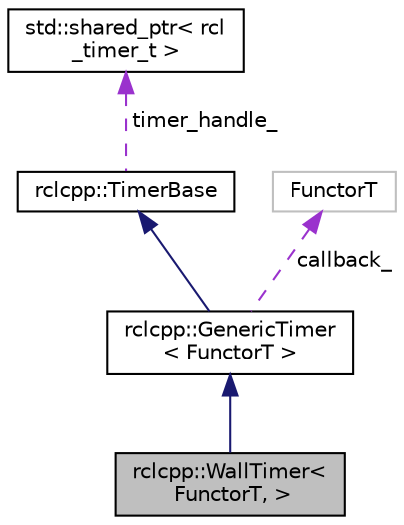 digraph "rclcpp::WallTimer&lt; FunctorT, &gt;"
{
  edge [fontname="Helvetica",fontsize="10",labelfontname="Helvetica",labelfontsize="10"];
  node [fontname="Helvetica",fontsize="10",shape=record];
  Node3 [label="rclcpp::WallTimer\<\l FunctorT, \>",height=0.2,width=0.4,color="black", fillcolor="grey75", style="filled", fontcolor="black"];
  Node4 -> Node3 [dir="back",color="midnightblue",fontsize="10",style="solid",fontname="Helvetica"];
  Node4 [label="rclcpp::GenericTimer\l\< FunctorT \>",height=0.2,width=0.4,color="black", fillcolor="white", style="filled",URL="$classrclcpp_1_1GenericTimer.html"];
  Node5 -> Node4 [dir="back",color="midnightblue",fontsize="10",style="solid",fontname="Helvetica"];
  Node5 [label="rclcpp::TimerBase",height=0.2,width=0.4,color="black", fillcolor="white", style="filled",URL="$classrclcpp_1_1TimerBase.html"];
  Node6 -> Node5 [dir="back",color="darkorchid3",fontsize="10",style="dashed",label=" timer_handle_" ,fontname="Helvetica"];
  Node6 [label="std::shared_ptr\< rcl\l_timer_t \>",height=0.2,width=0.4,color="black", fillcolor="white", style="filled",URL="/tmp/tmp.Txb212H7Lz/doxygen_tag_files/cppreference-doxygen-web.tag.xml$cpp/memory/shared_ptr.html"];
  Node7 -> Node4 [dir="back",color="darkorchid3",fontsize="10",style="dashed",label=" callback_" ,fontname="Helvetica"];
  Node7 [label="FunctorT",height=0.2,width=0.4,color="grey75", fillcolor="white", style="filled"];
}
